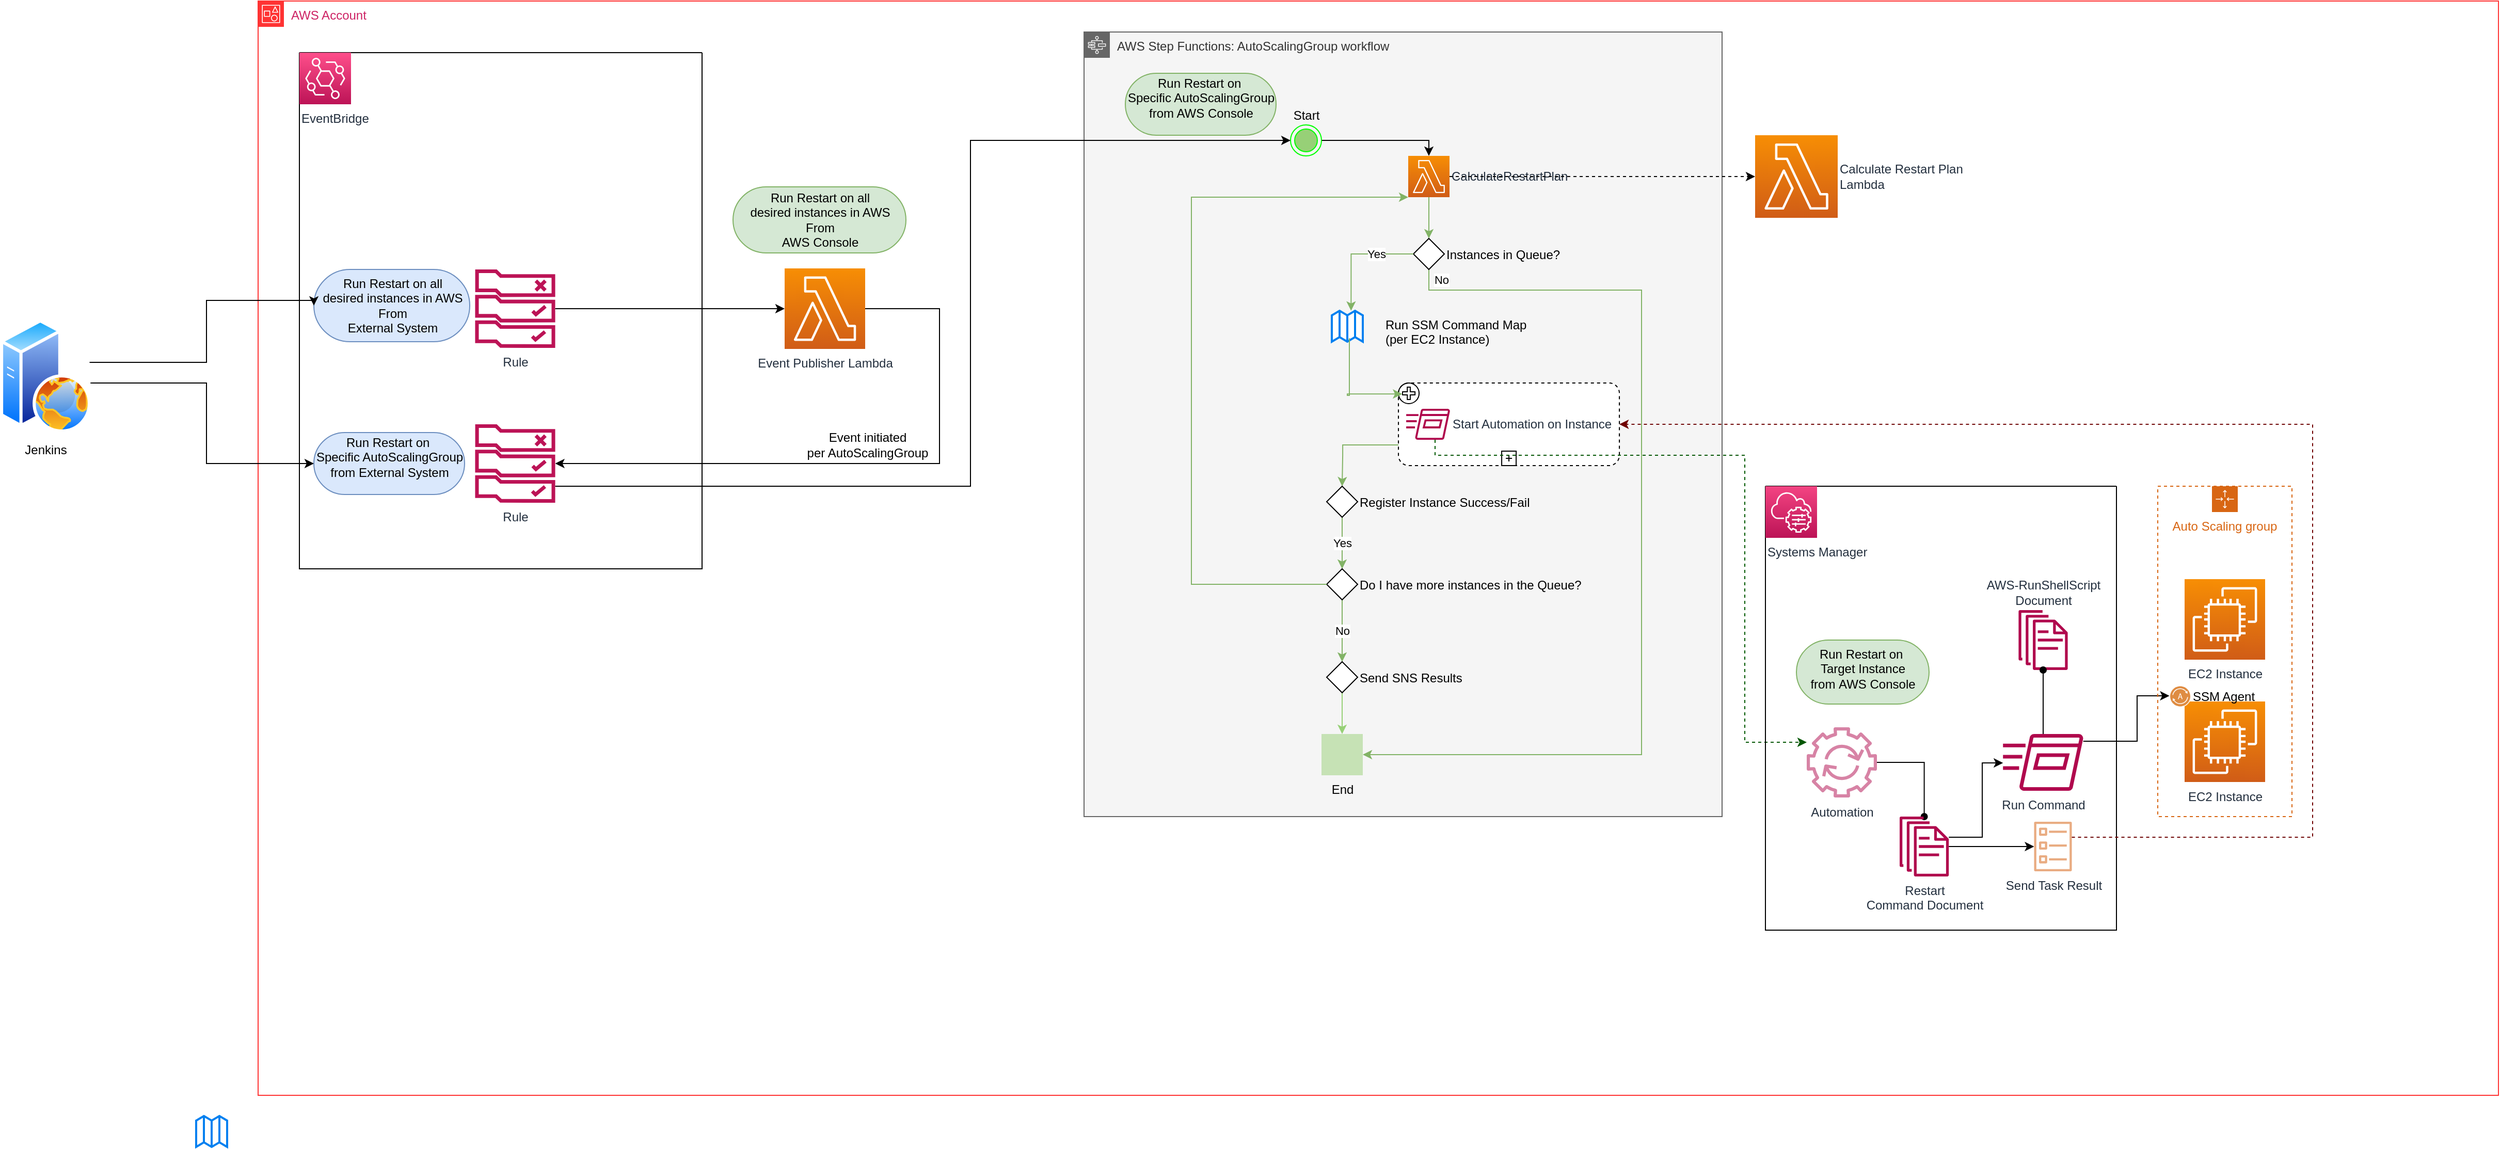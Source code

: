 <mxfile version="12.4.8" type="device"><diagram id="iJ-Jv0obQQe6eE2J4Dh-" name="Full-Solution"><mxGraphModel dx="3013" dy="30" grid="1" gridSize="10" guides="1" tooltips="1" connect="1" arrows="1" fold="1" page="1" pageScale="1" pageWidth="850" pageHeight="1100" math="0" shadow="0"><root><mxCell id="0"/><mxCell id="1" parent="0"/><mxCell id="bVb_GX9Cb-DCjAQpeH2n-222" value="AWS Account" style="points=[[0,0],[0.25,0],[0.5,0],[0.75,0],[1,0],[1,0.25],[1,0.5],[1,0.75],[1,1],[0.75,1],[0.5,1],[0.25,1],[0,1],[0,0.75],[0,0.5],[0,0.25]];outlineConnect=0;gradientColor=none;html=1;whiteSpace=wrap;fontSize=12;fontStyle=0;container=1;pointerEvents=0;collapsible=0;recursiveResize=0;shape=mxgraph.aws4.group;grIcon=mxgraph.aws4.group_account;strokeColor=#FF3333;fillColor=none;verticalAlign=top;align=left;spacingLeft=30;fontColor=#CD2264;dashed=0;labelPosition=center;verticalLabelPosition=middle;" parent="1" vertex="1"><mxGeometry x="-440" y="2120" width="2170" height="1060" as="geometry"/></mxCell><mxCell id="bVb_GX9Cb-DCjAQpeH2n-265" value="" style="swimlane;startSize=0;" parent="bVb_GX9Cb-DCjAQpeH2n-222" vertex="1"><mxGeometry x="40" y="50" width="390" height="500" as="geometry"/></mxCell><mxCell id="bVb_GX9Cb-DCjAQpeH2n-266" value="EventBridge" style="sketch=0;points=[[0,0,0],[0.25,0,0],[0.5,0,0],[0.75,0,0],[1,0,0],[0,1,0],[0.25,1,0],[0.5,1,0],[0.75,1,0],[1,1,0],[0,0.25,0],[0,0.5,0],[0,0.75,0],[1,0.25,0],[1,0.5,0],[1,0.75,0]];outlineConnect=0;fontColor=#232F3E;gradientColor=#FF4F8B;gradientDirection=north;fillColor=#BC1356;strokeColor=#ffffff;dashed=0;verticalLabelPosition=bottom;verticalAlign=top;align=left;html=1;fontSize=12;fontStyle=0;aspect=fixed;shape=mxgraph.aws4.resourceIcon;resIcon=mxgraph.aws4.eventbridge;" parent="bVb_GX9Cb-DCjAQpeH2n-265" vertex="1"><mxGeometry width="50" height="50" as="geometry"/></mxCell><mxCell id="bVb_GX9Cb-DCjAQpeH2n-268" value="Run Restart on&amp;nbsp;&lt;br&gt;&lt;span style=&quot;text-indent: -0.25in ; font-size: 9pt ; font-family: &amp;#34;helvetica&amp;#34; , sans-serif&quot;&gt;Specific&lt;/span&gt;&lt;span style=&quot;text-indent: -0.25in ; font-size: 9pt ; font-family: &amp;#34;helvetica&amp;#34; , sans-serif&quot;&gt; &lt;span&gt;AutoScalingGroup&lt;/span&gt; &lt;br&gt;from External System&lt;/span&gt;&lt;p class=&quot;MsoListParagraph&quot;&gt;&lt;/p&gt;" style="html=1;dashed=0;whitespace=wrap;shape=mxgraph.dfd.start;fillColor=#dae8fc;strokeColor=#6c8ebf;" parent="bVb_GX9Cb-DCjAQpeH2n-265" vertex="1"><mxGeometry x="14" y="368" width="146" height="60" as="geometry"/></mxCell><mxCell id="lx2OKLv6R97FphPEtWig-5" value="Run Restart on all &lt;br&gt;desired instances in AWS&lt;br&gt;From &lt;br&gt;External System" style="html=1;dashed=0;whitespace=wrap;shape=mxgraph.dfd.start;fillColor=#dae8fc;strokeColor=#6c8ebf;" parent="bVb_GX9Cb-DCjAQpeH2n-265" vertex="1"><mxGeometry x="14" y="210" width="151" height="70" as="geometry"/></mxCell><mxCell id="sN-o8XzAyjOL8pdSvYDB-1" value="Rule" style="outlineConnect=0;fontColor=#232F3E;gradientColor=none;fillColor=#BC1356;strokeColor=none;dashed=0;verticalLabelPosition=bottom;verticalAlign=top;align=center;html=1;fontSize=12;fontStyle=0;aspect=fixed;pointerEvents=1;shape=mxgraph.aws4.rule_2;" vertex="1" parent="bVb_GX9Cb-DCjAQpeH2n-265"><mxGeometry x="170" y="210" width="78" height="76" as="geometry"/></mxCell><mxCell id="sN-o8XzAyjOL8pdSvYDB-2" value="Rule" style="outlineConnect=0;fontColor=#232F3E;gradientColor=none;fillColor=#BC1356;strokeColor=none;dashed=0;verticalLabelPosition=bottom;verticalAlign=top;align=center;html=1;fontSize=12;fontStyle=0;aspect=fixed;pointerEvents=1;shape=mxgraph.aws4.rule_2;" vertex="1" parent="bVb_GX9Cb-DCjAQpeH2n-265"><mxGeometry x="170" y="360" width="78" height="76" as="geometry"/></mxCell><mxCell id="bVb_GX9Cb-DCjAQpeH2n-223" value="AWS Step Functions: AutoScalingGroup&amp;nbsp;workflow" style="points=[[0,0],[0.25,0],[0.5,0],[0.75,0],[1,0],[1,0.25],[1,0.5],[1,0.75],[1,1],[0.75,1],[0.5,1],[0.25,1],[0,1],[0,0.75],[0,0.5],[0,0.25]];outlineConnect=0;html=1;whiteSpace=wrap;fontSize=12;fontStyle=0;container=1;pointerEvents=0;collapsible=0;recursiveResize=0;shape=mxgraph.aws4.group;grIcon=mxgraph.aws4.group_aws_step_functions_workflow;strokeColor=#666666;fillColor=#f5f5f5;verticalAlign=top;align=left;spacingLeft=30;fontColor=#333333;dashed=0;" parent="bVb_GX9Cb-DCjAQpeH2n-222" vertex="1"><mxGeometry x="800" y="30" width="618" height="760" as="geometry"/></mxCell><mxCell id="bVb_GX9Cb-DCjAQpeH2n-225" value="" style="points=[[0.25,0,0],[0.5,0,0],[0.75,0,0],[1,0.25,0],[1,0.5,0],[1,0.75,0],[0.75,1,0],[0.5,1,0],[0.25,1,0],[0,0.75,0],[0,0.5,0],[0,0.25,0]];shape=mxgraph.bpmn.task;whiteSpace=wrap;rectStyle=rounded;size=10;taskMarker=abstract;bpmnShapeType=subprocess;isLoopSub=1;outline=eventInt;symbol=parallelMultiple;fontColor=#000000;" parent="bVb_GX9Cb-DCjAQpeH2n-223" vertex="1"><mxGeometry x="304.54" y="340" width="214" height="80" as="geometry"/></mxCell><mxCell id="bVb_GX9Cb-DCjAQpeH2n-226" style="edgeStyle=orthogonalEdgeStyle;rounded=0;orthogonalLoop=1;jettySize=auto;html=1;entryX=0.5;entryY=0;entryDx=0;entryDy=0;fillColor=#d5e8d4;strokeColor=#82b366;exitX=0.5;exitY=1;exitDx=0;exitDy=0;exitPerimeter=0;" parent="bVb_GX9Cb-DCjAQpeH2n-223" source="bVb_GX9Cb-DCjAQpeH2n-280" target="bVb_GX9Cb-DCjAQpeH2n-229" edge="1"><mxGeometry relative="1" as="geometry"><mxPoint x="334" y="161" as="sourcePoint"/></mxGeometry></mxCell><mxCell id="bVb_GX9Cb-DCjAQpeH2n-228" value="No" style="edgeStyle=orthogonalEdgeStyle;rounded=0;orthogonalLoop=1;jettySize=auto;html=1;fillColor=#d5e8d4;strokeColor=#82b366;entryX=1;entryY=0.5;entryDx=0;entryDy=0;" parent="bVb_GX9Cb-DCjAQpeH2n-223" source="bVb_GX9Cb-DCjAQpeH2n-229" target="bVb_GX9Cb-DCjAQpeH2n-241" edge="1"><mxGeometry x="-0.932" y="10" relative="1" as="geometry"><Array as="points"><mxPoint x="334" y="250"/><mxPoint x="540" y="250"/><mxPoint x="540" y="700"/></Array><mxPoint as="offset"/></mxGeometry></mxCell><mxCell id="bVb_GX9Cb-DCjAQpeH2n-229" value="Instances in Queue?" style="rhombus;verticalAlign=middle;labelPosition=right;verticalLabelPosition=middle;align=left;" parent="bVb_GX9Cb-DCjAQpeH2n-223" vertex="1"><mxGeometry x="319" y="200" width="30" height="30" as="geometry"/></mxCell><mxCell id="bVb_GX9Cb-DCjAQpeH2n-234" style="edgeStyle=orthogonalEdgeStyle;rounded=0;orthogonalLoop=1;jettySize=auto;html=1;entryX=0.5;entryY=0;entryDx=0;entryDy=0;fillColor=#d5e8d4;strokeColor=#82b366;exitX=0;exitY=0.75;exitDx=0;exitDy=0;exitPerimeter=0;" parent="bVb_GX9Cb-DCjAQpeH2n-223" source="bVb_GX9Cb-DCjAQpeH2n-225" target="bVb_GX9Cb-DCjAQpeH2n-238" edge="1"><mxGeometry relative="1" as="geometry"><Array as="points"><mxPoint x="250.54" y="400"/><mxPoint x="250.54" y="410"/></Array></mxGeometry></mxCell><mxCell id="bVb_GX9Cb-DCjAQpeH2n-235" value="Start Automation on Instance" style="sketch=0;outlineConnect=0;fontColor=#232F3E;gradientColor=none;fillColor=#B0084D;strokeColor=none;dashed=0;verticalLabelPosition=middle;verticalAlign=middle;align=left;html=1;fontSize=12;fontStyle=0;aspect=fixed;pointerEvents=1;shape=mxgraph.aws4.run_command;labelPosition=right;" parent="bVb_GX9Cb-DCjAQpeH2n-223" vertex="1"><mxGeometry x="311.99" y="365" width="42.55" height="30" as="geometry"/></mxCell><mxCell id="bVb_GX9Cb-DCjAQpeH2n-237" value="Yes" style="edgeStyle=orthogonalEdgeStyle;rounded=0;orthogonalLoop=1;jettySize=auto;html=1;entryX=0.5;entryY=0;entryDx=0;entryDy=0;fillColor=#d5e8d4;strokeColor=#82b366;" parent="bVb_GX9Cb-DCjAQpeH2n-223" source="bVb_GX9Cb-DCjAQpeH2n-238" target="bVb_GX9Cb-DCjAQpeH2n-240" edge="1"><mxGeometry relative="1" as="geometry"/></mxCell><mxCell id="bVb_GX9Cb-DCjAQpeH2n-238" value="Register Instance Success/Fail" style="rhombus;verticalAlign=middle;labelPosition=right;verticalLabelPosition=middle;align=left;" parent="bVb_GX9Cb-DCjAQpeH2n-223" vertex="1"><mxGeometry x="235.0" y="440" width="30" height="30" as="geometry"/></mxCell><mxCell id="bVb_GX9Cb-DCjAQpeH2n-239" value="No" style="edgeStyle=orthogonalEdgeStyle;rounded=0;orthogonalLoop=1;jettySize=auto;html=1;entryX=0.5;entryY=0;entryDx=0;entryDy=0;fontColor=#000000;fillColor=#d5e8d4;strokeColor=#82b366;" parent="bVb_GX9Cb-DCjAQpeH2n-223" source="bVb_GX9Cb-DCjAQpeH2n-240" target="h5zs_l_qzaKgr9LBYWd5-3" edge="1"><mxGeometry relative="1" as="geometry"><mxPoint x="263.73" y="700.0" as="targetPoint"/></mxGeometry></mxCell><mxCell id="bVb_GX9Cb-DCjAQpeH2n-240" value="Do I have more instances in the Queue?" style="rhombus;verticalAlign=middle;labelPosition=right;verticalLabelPosition=middle;align=left;" parent="bVb_GX9Cb-DCjAQpeH2n-223" vertex="1"><mxGeometry x="235" y="520" width="30" height="30" as="geometry"/></mxCell><mxCell id="bVb_GX9Cb-DCjAQpeH2n-241" value="&lt;font&gt;End&lt;/font&gt;" style="shape=image;html=1;verticalAlign=top;verticalLabelPosition=bottom;labelBackgroundColor=none;imageAspect=0;aspect=fixed;image=https://cdn0.iconfinder.com/data/icons/iconsweets2/40/finish_flag.png;fontColor=#000000;imageBackground=#97D077;opacity=50;" parent="bVb_GX9Cb-DCjAQpeH2n-223" vertex="1"><mxGeometry x="230" y="680" width="40" height="40" as="geometry"/></mxCell><mxCell id="bVb_GX9Cb-DCjAQpeH2n-244" style="edgeStyle=orthogonalEdgeStyle;rounded=0;orthogonalLoop=1;jettySize=auto;html=1;entryX=0;entryY=1;entryDx=0;entryDy=0;entryPerimeter=0;strokeColor=#82b366;fontColor=#000000;fillColor=#d5e8d4;exitX=0;exitY=0.5;exitDx=0;exitDy=0;" parent="bVb_GX9Cb-DCjAQpeH2n-223" source="bVb_GX9Cb-DCjAQpeH2n-240" target="bVb_GX9Cb-DCjAQpeH2n-280" edge="1"><mxGeometry relative="1" as="geometry"><Array as="points"><mxPoint x="104" y="535"/><mxPoint x="104" y="160"/></Array><mxPoint x="103.947" y="512" as="sourcePoint"/></mxGeometry></mxCell><mxCell id="bVb_GX9Cb-DCjAQpeH2n-280" value="CalculateRestartPlan" style="sketch=0;points=[[0,0,0],[0.25,0,0],[0.5,0,0],[0.75,0,0],[1,0,0],[0,1,0],[0.25,1,0],[0.5,1,0],[0.75,1,0],[1,1,0],[0,0.25,0],[0,0.5,0],[0,0.75,0],[1,0.25,0],[1,0.5,0],[1,0.75,0]];outlineConnect=0;fontColor=#232F3E;gradientColor=#F78E04;gradientDirection=north;fillColor=#D05C17;strokeColor=#ffffff;dashed=0;verticalLabelPosition=middle;verticalAlign=middle;align=left;html=1;fontSize=12;fontStyle=0;aspect=fixed;shape=mxgraph.aws4.resourceIcon;resIcon=mxgraph.aws4.lambda;labelPosition=right;" parent="bVb_GX9Cb-DCjAQpeH2n-223" vertex="1"><mxGeometry x="314" y="120" width="40" height="40" as="geometry"/></mxCell><mxCell id="h5zs_l_qzaKgr9LBYWd5-5" style="edgeStyle=orthogonalEdgeStyle;rounded=0;orthogonalLoop=1;jettySize=auto;html=1;strokeColor=#97D077;" parent="bVb_GX9Cb-DCjAQpeH2n-223" source="h5zs_l_qzaKgr9LBYWd5-3" target="bVb_GX9Cb-DCjAQpeH2n-241" edge="1"><mxGeometry relative="1" as="geometry"/></mxCell><mxCell id="h5zs_l_qzaKgr9LBYWd5-3" value="Send SNS Results" style="rhombus;verticalAlign=middle;labelPosition=right;verticalLabelPosition=middle;align=left;" parent="bVb_GX9Cb-DCjAQpeH2n-223" vertex="1"><mxGeometry x="235.0" y="610" width="30" height="30" as="geometry"/></mxCell><mxCell id="dOTERbZoWUy5YyVQ7KNz-4" style="edgeStyle=orthogonalEdgeStyle;rounded=0;orthogonalLoop=1;jettySize=auto;html=1;" parent="bVb_GX9Cb-DCjAQpeH2n-223" source="dOTERbZoWUy5YyVQ7KNz-2" target="bVb_GX9Cb-DCjAQpeH2n-280" edge="1"><mxGeometry relative="1" as="geometry"><Array as="points"><mxPoint x="334" y="105"/></Array></mxGeometry></mxCell><mxCell id="dOTERbZoWUy5YyVQ7KNz-2" value="Start" style="ellipse;html=1;shape=endState;fillColor=#97D077;strokeColor=#00ff00;color=#00ff00;labelPosition=center;verticalLabelPosition=top;align=center;verticalAlign=bottom;" parent="bVb_GX9Cb-DCjAQpeH2n-223" vertex="1"><mxGeometry x="200" y="90" width="30" height="30" as="geometry"/></mxCell><mxCell id="g7KUOkAP7T1-D5GJ6F_d-1" value="Run Restart on&amp;nbsp;&lt;br&gt;&lt;span style=&quot;text-indent: -0.25in ; font-size: 9pt ; font-family: &amp;#34;helvetica&amp;#34; , sans-serif&quot;&gt;Specific&lt;/span&gt;&lt;span style=&quot;text-indent: -0.25in ; font-size: 9pt ; font-family: &amp;#34;helvetica&amp;#34; , sans-serif&quot;&gt; &lt;span&gt;AutoScalingGroup&lt;/span&gt; &lt;br&gt;from AWS Console&lt;/span&gt;&lt;p class=&quot;MsoListParagraph&quot;&gt;&lt;/p&gt;" style="html=1;dashed=0;whitespace=wrap;shape=mxgraph.dfd.start;fillColor=#d5e8d4;strokeColor=#82b366;" parent="bVb_GX9Cb-DCjAQpeH2n-223" vertex="1"><mxGeometry x="40" y="40" width="146" height="60" as="geometry"/></mxCell><mxCell id="sN-o8XzAyjOL8pdSvYDB-5" value="" style="html=1;verticalLabelPosition=bottom;align=center;labelBackgroundColor=#ffffff;verticalAlign=top;strokeWidth=2;strokeColor=#0080F0;shadow=0;dashed=0;shape=mxgraph.ios7.icons.map;" vertex="1" parent="bVb_GX9Cb-DCjAQpeH2n-223"><mxGeometry x="240" y="270" width="30" height="30" as="geometry"/></mxCell><mxCell id="bVb_GX9Cb-DCjAQpeH2n-249" style="edgeStyle=orthogonalEdgeStyle;rounded=0;orthogonalLoop=1;jettySize=auto;html=1;fillColor=#d5e8d4;strokeColor=#82b366;entryX=0.622;entryY=0;entryDx=0;entryDy=0;exitX=0;exitY=0.5;exitDx=0;exitDy=0;entryPerimeter=0;" parent="bVb_GX9Cb-DCjAQpeH2n-223" source="bVb_GX9Cb-DCjAQpeH2n-229" target="sN-o8XzAyjOL8pdSvYDB-5" edge="1"><mxGeometry relative="1" as="geometry"><Array as="points"/><mxPoint x="264.46" y="410" as="targetPoint"/><mxPoint x="250" y="290" as="sourcePoint"/></mxGeometry></mxCell><mxCell id="bVb_GX9Cb-DCjAQpeH2n-250" value="Yes" style="edgeLabel;html=1;align=center;verticalAlign=middle;resizable=0;points=[];fontColor=#000000;" parent="bVb_GX9Cb-DCjAQpeH2n-249" vertex="1" connectable="0"><mxGeometry x="-0.364" relative="1" as="geometry"><mxPoint as="offset"/></mxGeometry></mxCell><mxCell id="bVb_GX9Cb-DCjAQpeH2n-253" style="edgeStyle=orthogonalEdgeStyle;rounded=0;orthogonalLoop=1;jettySize=auto;html=1;entryX=0.017;entryY=0.133;entryDx=0;entryDy=0;entryPerimeter=0;strokeColor=#82b366;fontColor=#000000;fillColor=#d5e8d4;exitX=0.567;exitY=0.889;exitDx=0;exitDy=0;exitPerimeter=0;" parent="bVb_GX9Cb-DCjAQpeH2n-223" source="sN-o8XzAyjOL8pdSvYDB-5" target="bVb_GX9Cb-DCjAQpeH2n-225" edge="1"><mxGeometry relative="1" as="geometry"><Array as="points"><mxPoint x="257" y="352"/><mxPoint x="255" y="352"/><mxPoint x="255" y="350"/></Array></mxGeometry></mxCell><mxCell id="bVb_GX9Cb-DCjAQpeH2n-256" style="edgeStyle=orthogonalEdgeStyle;rounded=0;orthogonalLoop=1;jettySize=auto;html=1;fontColor=#000000;strokeColor=#005700;dashed=1;fillColor=#008a00;" parent="bVb_GX9Cb-DCjAQpeH2n-222" source="bVb_GX9Cb-DCjAQpeH2n-235" target="g7KUOkAP7T1-D5GJ6F_d-3" edge="1"><mxGeometry relative="1" as="geometry"><mxPoint x="1512" y="358" as="targetPoint"/><Array as="points"><mxPoint x="1140" y="440"/><mxPoint x="1440" y="440"/><mxPoint x="1440" y="718"/></Array></mxGeometry></mxCell><mxCell id="bVb_GX9Cb-DCjAQpeH2n-258" value="" style="swimlane;startSize=0;" parent="bVb_GX9Cb-DCjAQpeH2n-222" vertex="1"><mxGeometry x="1460" y="470" width="340" height="430" as="geometry"/></mxCell><mxCell id="bVb_GX9Cb-DCjAQpeH2n-259" value="Systems Manager" style="sketch=0;points=[[0,0,0],[0.25,0,0],[0.5,0,0],[0.75,0,0],[1,0,0],[0,1,0],[0.25,1,0],[0.5,1,0],[0.75,1,0],[1,1,0],[0,0.25,0],[0,0.5,0],[0,0.75,0],[1,0.25,0],[1,0.5,0],[1,0.75,0]];points=[[0,0,0],[0.25,0,0],[0.5,0,0],[0.75,0,0],[1,0,0],[0,1,0],[0.25,1,0],[0.5,1,0],[0.75,1,0],[1,1,0],[0,0.25,0],[0,0.5,0],[0,0.75,0],[1,0.25,0],[1,0.5,0],[1,0.75,0]];outlineConnect=0;fontColor=#232F3E;gradientColor=#F34482;gradientDirection=north;fillColor=#BC1356;strokeColor=#ffffff;dashed=0;verticalLabelPosition=bottom;verticalAlign=top;align=left;html=1;fontSize=12;fontStyle=0;aspect=fixed;shape=mxgraph.aws4.resourceIcon;resIcon=mxgraph.aws4.systems_manager;" parent="bVb_GX9Cb-DCjAQpeH2n-258" vertex="1"><mxGeometry width="50" height="50" as="geometry"/></mxCell><mxCell id="bVb_GX9Cb-DCjAQpeH2n-260" style="edgeStyle=orthogonalEdgeStyle;rounded=0;orthogonalLoop=1;jettySize=auto;html=1;endArrow=oval;endFill=1;" parent="bVb_GX9Cb-DCjAQpeH2n-258" source="g7KUOkAP7T1-D5GJ6F_d-3" target="bVb_GX9Cb-DCjAQpeH2n-262" edge="1"><mxGeometry relative="1" as="geometry"/></mxCell><mxCell id="bVb_GX9Cb-DCjAQpeH2n-261" value="Run Command" style="sketch=0;outlineConnect=0;fontColor=#232F3E;gradientColor=none;fillColor=#B0084D;strokeColor=none;dashed=0;verticalLabelPosition=bottom;verticalAlign=top;align=center;html=1;fontSize=12;fontStyle=0;aspect=fixed;pointerEvents=1;shape=mxgraph.aws4.run_command;" parent="bVb_GX9Cb-DCjAQpeH2n-258" vertex="1"><mxGeometry x="230" y="240" width="78" height="55" as="geometry"/></mxCell><mxCell id="g7KUOkAP7T1-D5GJ6F_d-7" style="edgeStyle=orthogonalEdgeStyle;rounded=0;orthogonalLoop=1;jettySize=auto;html=1;fontColor=#000000;" parent="bVb_GX9Cb-DCjAQpeH2n-258" source="bVb_GX9Cb-DCjAQpeH2n-262" target="g7KUOkAP7T1-D5GJ6F_d-6" edge="1"><mxGeometry relative="1" as="geometry"/></mxCell><mxCell id="bVb_GX9Cb-DCjAQpeH2n-262" value="Restart&lt;br&gt;Command Document" style="sketch=0;outlineConnect=0;fontColor=#232F3E;gradientColor=none;fillColor=#B0084D;strokeColor=none;dashed=0;verticalLabelPosition=bottom;verticalAlign=top;align=center;html=1;fontSize=12;fontStyle=0;aspect=fixed;pointerEvents=1;shape=mxgraph.aws4.documents;" parent="bVb_GX9Cb-DCjAQpeH2n-258" vertex="1"><mxGeometry x="130" y="320" width="47.59" height="58" as="geometry"/></mxCell><mxCell id="g7KUOkAP7T1-D5GJ6F_d-4" style="edgeStyle=orthogonalEdgeStyle;rounded=0;orthogonalLoop=1;jettySize=auto;html=1;fontColor=#000000;" parent="bVb_GX9Cb-DCjAQpeH2n-258" source="bVb_GX9Cb-DCjAQpeH2n-262" target="bVb_GX9Cb-DCjAQpeH2n-261" edge="1"><mxGeometry relative="1" as="geometry"><Array as="points"><mxPoint x="210" y="340"/><mxPoint x="210" y="268"/></Array></mxGeometry></mxCell><mxCell id="g7KUOkAP7T1-D5GJ6F_d-3" value="Automation" style="sketch=0;outlineConnect=0;fontColor=#232F3E;gradientColor=none;fillColor=#B0084D;strokeColor=none;dashed=0;verticalLabelPosition=bottom;verticalAlign=top;align=center;html=1;fontSize=12;fontStyle=0;aspect=fixed;pointerEvents=1;shape=mxgraph.aws4.automation;labelBackgroundColor=none;opacity=50;" parent="bVb_GX9Cb-DCjAQpeH2n-258" vertex="1"><mxGeometry x="40" y="233.5" width="68" height="68" as="geometry"/></mxCell><mxCell id="g7KUOkAP7T1-D5GJ6F_d-6" value="Send Task Result" style="sketch=0;outlineConnect=0;fontColor=#232F3E;gradientColor=none;fillColor=#D45B07;strokeColor=none;dashed=0;verticalLabelPosition=bottom;verticalAlign=top;align=center;html=1;fontSize=12;fontStyle=0;aspect=fixed;pointerEvents=1;shape=mxgraph.aws4.ecs_task;labelBackgroundColor=none;opacity=50;" parent="bVb_GX9Cb-DCjAQpeH2n-258" vertex="1"><mxGeometry x="260" y="325" width="37" height="48" as="geometry"/></mxCell><mxCell id="HJJGa-DDDwBRSVGhN3R0-1" value="Run Restart on&amp;nbsp;&lt;br&gt;&lt;div style=&quot;text-indent: 0px&quot;&gt;&lt;span style=&quot;font-size: 9pt ; text-indent: -0.25in ; font-family: &amp;#34;helvetica&amp;#34; , sans-serif&quot;&gt;Target&lt;/span&gt;&lt;span style=&quot;font-size: 9pt ; text-indent: -0.25in ; font-family: &amp;#34;helvetica&amp;#34; , sans-serif&quot;&gt; &lt;span&gt;Instance&lt;/span&gt;&lt;/span&gt;&lt;/div&gt;&lt;span style=&quot;text-indent: -0.25in ; font-size: 9pt ; font-family: &amp;#34;helvetica&amp;#34; , sans-serif&quot;&gt;&lt;span&gt;from&amp;nbsp;&lt;/span&gt;&lt;/span&gt;&lt;span style=&quot;text-indent: -0.25in&quot;&gt;AWS Console&lt;/span&gt;&lt;p class=&quot;MsoListParagraph&quot;&gt;&lt;/p&gt;" style="html=1;dashed=0;whitespace=wrap;shape=mxgraph.dfd.start;fillColor=#d5e8d4;strokeColor=#82b366;verticalAlign=top;" parent="bVb_GX9Cb-DCjAQpeH2n-258" vertex="1"><mxGeometry x="30" y="149" width="128.5" height="62" as="geometry"/></mxCell><mxCell id="bVb_GX9Cb-DCjAQpeH2n-273" style="edgeStyle=orthogonalEdgeStyle;rounded=0;orthogonalLoop=1;jettySize=auto;html=1;strokeColor=#000000;fontColor=#000000;exitX=1;exitY=0.5;exitDx=0;exitDy=0;exitPerimeter=0;" parent="bVb_GX9Cb-DCjAQpeH2n-222" source="bVb_GX9Cb-DCjAQpeH2n-275" target="sN-o8XzAyjOL8pdSvYDB-2" edge="1"><mxGeometry relative="1" as="geometry"><mxPoint x="648" y="314" as="sourcePoint"/><mxPoint x="1147" y="76" as="targetPoint"/><Array as="points"><mxPoint x="660" y="298"/><mxPoint x="660" y="448"/></Array></mxGeometry></mxCell><mxCell id="bVb_GX9Cb-DCjAQpeH2n-275" value="Event Publisher Lambda" style="sketch=0;points=[[0,0,0],[0.25,0,0],[0.5,0,0],[0.75,0,0],[1,0,0],[0,1,0],[0.25,1,0],[0.5,1,0],[0.75,1,0],[1,1,0],[0,0.25,0],[0,0.5,0],[0,0.75,0],[1,0.25,0],[1,0.5,0],[1,0.75,0]];outlineConnect=0;fontColor=#232F3E;gradientColor=#F78E04;gradientDirection=north;fillColor=#D05C17;strokeColor=#ffffff;dashed=0;verticalLabelPosition=bottom;verticalAlign=top;align=center;html=1;fontSize=12;fontStyle=0;aspect=fixed;shape=mxgraph.aws4.resourceIcon;resIcon=mxgraph.aws4.lambda;" parent="bVb_GX9Cb-DCjAQpeH2n-222" vertex="1"><mxGeometry x="510" y="259" width="78" height="78" as="geometry"/></mxCell><mxCell id="bVb_GX9Cb-DCjAQpeH2n-277" value="Run Restart on all&lt;br&gt;desired instances in AWS&lt;br&gt;From&lt;br&gt;AWS Console" style="html=1;dashed=0;whitespace=wrap;shape=mxgraph.dfd.start;fillColor=#d5e8d4;strokeColor=#82b366;" parent="bVb_GX9Cb-DCjAQpeH2n-222" vertex="1"><mxGeometry x="460" y="180" width="167.5" height="64" as="geometry"/></mxCell><mxCell id="bVb_GX9Cb-DCjAQpeH2n-349" value="Calculate Restart Plan&lt;br&gt;Lambda" style="sketch=0;points=[[0,0,0],[0.25,0,0],[0.5,0,0],[0.75,0,0],[1,0,0],[0,1,0],[0.25,1,0],[0.5,1,0],[0.75,1,0],[1,1,0],[0,0.25,0],[0,0.5,0],[0,0.75,0],[1,0.25,0],[1,0.5,0],[1,0.75,0]];outlineConnect=0;fontColor=#232F3E;gradientColor=#F78E04;gradientDirection=north;fillColor=#D05C17;strokeColor=#ffffff;dashed=0;verticalLabelPosition=middle;verticalAlign=middle;align=left;html=1;fontSize=12;fontStyle=0;aspect=fixed;shape=mxgraph.aws4.resourceIcon;resIcon=mxgraph.aws4.lambda;labelPosition=right;" parent="bVb_GX9Cb-DCjAQpeH2n-222" vertex="1"><mxGeometry x="1450" y="130" width="80" height="80" as="geometry"/></mxCell><mxCell id="bVb_GX9Cb-DCjAQpeH2n-350" style="edgeStyle=orthogonalEdgeStyle;rounded=0;orthogonalLoop=1;jettySize=auto;html=1;dashed=1;strokeColor=#000000;fontSize=20;fontColor=#000000;" parent="bVb_GX9Cb-DCjAQpeH2n-222" source="bVb_GX9Cb-DCjAQpeH2n-280" target="bVb_GX9Cb-DCjAQpeH2n-349" edge="1"><mxGeometry relative="1" as="geometry"><Array as="points"/><mxPoint x="1480.0" y="180" as="targetPoint"/></mxGeometry></mxCell><mxCell id="qxKK6ZjHvPnJAsw9MCfN-1" value="EC2 Instance" style="sketch=0;points=[[0,0,0],[0.25,0,0],[0.5,0,0],[0.75,0,0],[1,0,0],[0,1,0],[0.25,1,0],[0.5,1,0],[0.75,1,0],[1,1,0],[0,0.25,0],[0,0.5,0],[0,0.75,0],[1,0.25,0],[1,0.5,0],[1,0.75,0]];outlineConnect=0;fontColor=#232F3E;gradientColor=#F78E04;gradientDirection=north;fillColor=#D05C17;strokeColor=#ffffff;dashed=0;verticalLabelPosition=bottom;verticalAlign=top;align=center;html=1;fontSize=12;fontStyle=0;aspect=fixed;shape=mxgraph.aws4.resourceIcon;resIcon=mxgraph.aws4.ec2;" parent="bVb_GX9Cb-DCjAQpeH2n-222" vertex="1"><mxGeometry x="1866" y="678.5" width="78" height="78" as="geometry"/></mxCell><mxCell id="lx2OKLv6R97FphPEtWig-6" value="Event initiated&lt;br&gt;per AutoScalingGroup" style="text;html=1;align=center;verticalAlign=middle;resizable=0;points=[];autosize=1;strokeColor=none;fillColor=none;" parent="bVb_GX9Cb-DCjAQpeH2n-222" vertex="1"><mxGeometry x="520" y="410" width="140" height="40" as="geometry"/></mxCell><mxCell id="g7KUOkAP7T1-D5GJ6F_d-8" style="edgeStyle=orthogonalEdgeStyle;rounded=0;orthogonalLoop=1;jettySize=auto;html=1;entryX=1;entryY=0.5;entryDx=0;entryDy=0;entryPerimeter=0;fontColor=#000000;dashed=1;fillColor=#a20025;strokeColor=#6F0000;" parent="bVb_GX9Cb-DCjAQpeH2n-222" source="g7KUOkAP7T1-D5GJ6F_d-6" target="bVb_GX9Cb-DCjAQpeH2n-225" edge="1"><mxGeometry relative="1" as="geometry"><Array as="points"><mxPoint x="1990" y="810"/><mxPoint x="1990" y="410"/></Array></mxGeometry></mxCell><mxCell id="r4MoaLolbybNLn0EO4_f-3" style="edgeStyle=orthogonalEdgeStyle;rounded=0;orthogonalLoop=1;jettySize=auto;html=1;entryX=0;entryY=0.5;entryDx=0;entryDy=0;entryPerimeter=0;" parent="bVb_GX9Cb-DCjAQpeH2n-222" source="sN-o8XzAyjOL8pdSvYDB-1" target="bVb_GX9Cb-DCjAQpeH2n-275" edge="1"><mxGeometry relative="1" as="geometry"><mxPoint x="406" y="269" as="sourcePoint"/></mxGeometry></mxCell><mxCell id="sN-o8XzAyjOL8pdSvYDB-3" style="edgeStyle=orthogonalEdgeStyle;rounded=0;orthogonalLoop=1;jettySize=auto;html=1;entryX=0;entryY=0.5;entryDx=0;entryDy=0;" edge="1" parent="bVb_GX9Cb-DCjAQpeH2n-222" source="sN-o8XzAyjOL8pdSvYDB-2" target="dOTERbZoWUy5YyVQ7KNz-2"><mxGeometry relative="1" as="geometry"><mxPoint x="680" y="520" as="targetPoint"/><Array as="points"><mxPoint x="690" y="470"/><mxPoint x="690" y="135"/></Array></mxGeometry></mxCell><mxCell id="kgdoKqGV_y0ttHYRn_e4-1" value="SSM Agent" style="sketch=0;pointerEvents=1;shadow=0;dashed=0;html=1;strokeColor=none;fillColor=#DF8C42;labelPosition=right;verticalLabelPosition=middle;verticalAlign=middle;align=left;outlineConnect=0;shape=mxgraph.veeam2.agent;" parent="1" vertex="1"><mxGeometry x="1411.28" y="2783" width="21" height="21" as="geometry"/></mxCell><mxCell id="qxKK6ZjHvPnJAsw9MCfN-2" style="edgeStyle=orthogonalEdgeStyle;rounded=0;orthogonalLoop=1;jettySize=auto;html=1;endArrow=classic;endFill=1;" parent="1" source="bVb_GX9Cb-DCjAQpeH2n-261" target="kgdoKqGV_y0ttHYRn_e4-1" edge="1"><mxGeometry relative="1" as="geometry"><Array as="points"><mxPoint x="1380" y="2837"/><mxPoint x="1380" y="2793"/></Array></mxGeometry></mxCell><mxCell id="j83w9XTxs0EsQR-T_xci-1" value="AWS-RunShellScript&lt;br&gt;Document" style="sketch=0;outlineConnect=0;fontColor=#232F3E;gradientColor=none;fillColor=#B0084D;strokeColor=none;dashed=0;verticalLabelPosition=top;verticalAlign=bottom;align=center;html=1;fontSize=12;fontStyle=0;aspect=fixed;pointerEvents=1;shape=mxgraph.aws4.documents;labelPosition=center;" parent="1" vertex="1"><mxGeometry x="1265.2" y="2710" width="47.59" height="58" as="geometry"/></mxCell><mxCell id="j83w9XTxs0EsQR-T_xci-2" style="edgeStyle=orthogonalEdgeStyle;rounded=0;orthogonalLoop=1;jettySize=auto;html=1;endArrow=oval;endFill=1;" parent="1" source="bVb_GX9Cb-DCjAQpeH2n-261" target="j83w9XTxs0EsQR-T_xci-1" edge="1"><mxGeometry relative="1" as="geometry"/></mxCell><mxCell id="d6Csa-l2WJFF3HP2sRZy-1" value="Auto Scaling group" style="points=[[0,0],[0.25,0],[0.5,0],[0.75,0],[1,0],[1,0.25],[1,0.5],[1,0.75],[1,1],[0.75,1],[0.5,1],[0.25,1],[0,1],[0,0.75],[0,0.5],[0,0.25]];outlineConnect=0;gradientColor=none;html=1;whiteSpace=wrap;fontSize=12;fontStyle=0;container=1;pointerEvents=0;collapsible=0;recursiveResize=0;shape=mxgraph.aws4.groupCenter;grIcon=mxgraph.aws4.group_auto_scaling_group;grStroke=1;strokeColor=#D86613;fillColor=none;verticalAlign=top;align=center;fontColor=#D86613;dashed=1;spacingTop=25;" parent="1" vertex="1"><mxGeometry x="1400" y="2590" width="130" height="320" as="geometry"/></mxCell><mxCell id="d6Csa-l2WJFF3HP2sRZy-2" value="EC2 Instance" style="sketch=0;points=[[0,0,0],[0.25,0,0],[0.5,0,0],[0.75,0,0],[1,0,0],[0,1,0],[0.25,1,0],[0.5,1,0],[0.75,1,0],[1,1,0],[0,0.25,0],[0,0.5,0],[0,0.75,0],[1,0.25,0],[1,0.5,0],[1,0.75,0]];outlineConnect=0;fontColor=#232F3E;gradientColor=#F78E04;gradientDirection=north;fillColor=#D05C17;strokeColor=#ffffff;dashed=0;verticalLabelPosition=bottom;verticalAlign=top;align=center;html=1;fontSize=12;fontStyle=0;aspect=fixed;shape=mxgraph.aws4.resourceIcon;resIcon=mxgraph.aws4.ec2;" parent="d6Csa-l2WJFF3HP2sRZy-1" vertex="1"><mxGeometry x="26" y="90" width="78" height="78" as="geometry"/></mxCell><mxCell id="gB9fAJGFMY831e_BJNsn-4" style="edgeStyle=orthogonalEdgeStyle;rounded=0;orthogonalLoop=1;jettySize=auto;html=1;entryX=0;entryY=0.5;entryDx=0;entryDy=0;entryPerimeter=0;" parent="1" source="gB9fAJGFMY831e_BJNsn-1" target="lx2OKLv6R97FphPEtWig-5" edge="1"><mxGeometry relative="1" as="geometry"><Array as="points"><mxPoint x="-490" y="2470"/><mxPoint x="-490" y="2410"/><mxPoint x="-386" y="2410"/></Array></mxGeometry></mxCell><mxCell id="gB9fAJGFMY831e_BJNsn-5" style="edgeStyle=orthogonalEdgeStyle;rounded=0;orthogonalLoop=1;jettySize=auto;html=1;entryX=0;entryY=0.5;entryDx=0;entryDy=0;entryPerimeter=0;" parent="1" source="gB9fAJGFMY831e_BJNsn-1" target="bVb_GX9Cb-DCjAQpeH2n-268" edge="1"><mxGeometry relative="1" as="geometry"><Array as="points"><mxPoint x="-490" y="2490"/><mxPoint x="-490" y="2568"/></Array></mxGeometry></mxCell><mxCell id="gB9fAJGFMY831e_BJNsn-1" value="Jenkins" style="image;aspect=fixed;perimeter=ellipsePerimeter;html=1;align=center;shadow=0;dashed=0;spacingTop=3;image=img/lib/active_directory/web_server.svg;" parent="1" vertex="1"><mxGeometry x="-690" y="2428" width="88" height="110" as="geometry"/></mxCell><mxCell id="sN-o8XzAyjOL8pdSvYDB-4" value="" style="html=1;verticalLabelPosition=bottom;align=center;labelBackgroundColor=#ffffff;verticalAlign=top;strokeWidth=2;strokeColor=#0080F0;shadow=0;dashed=0;shape=mxgraph.ios7.icons.map;" vertex="1" parent="1"><mxGeometry x="-500" y="3200" width="30" height="30" as="geometry"/></mxCell><mxCell id="sN-o8XzAyjOL8pdSvYDB-6" value="&lt;div&gt;Run SSM Command Map &lt;br&gt;&lt;/div&gt;&lt;div&gt;(per EC2 Instance)&lt;/div&gt;" style="text;html=1;" vertex="1" parent="1"><mxGeometry x="650" y="2420" width="260" height="30" as="geometry"/></mxCell></root></mxGraphModel></diagram></mxfile>